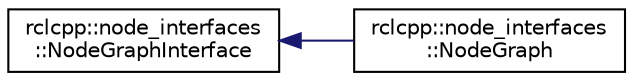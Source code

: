 digraph "Graphical Class Hierarchy"
{
  edge [fontname="Helvetica",fontsize="10",labelfontname="Helvetica",labelfontsize="10"];
  node [fontname="Helvetica",fontsize="10",shape=record];
  rankdir="LR";
  Node0 [label="rclcpp::node_interfaces\l::NodeGraphInterface",height=0.2,width=0.4,color="black", fillcolor="white", style="filled",URL="$classrclcpp_1_1node__interfaces_1_1NodeGraphInterface.html",tooltip="Pure virtual interface class for the NodeGraph part of the Node API. "];
  Node0 -> Node1 [dir="back",color="midnightblue",fontsize="10",style="solid",fontname="Helvetica"];
  Node1 [label="rclcpp::node_interfaces\l::NodeGraph",height=0.2,width=0.4,color="black", fillcolor="white", style="filled",URL="$classrclcpp_1_1node__interfaces_1_1NodeGraph.html",tooltip="Implementation the NodeGraph part of the Node API. "];
}
